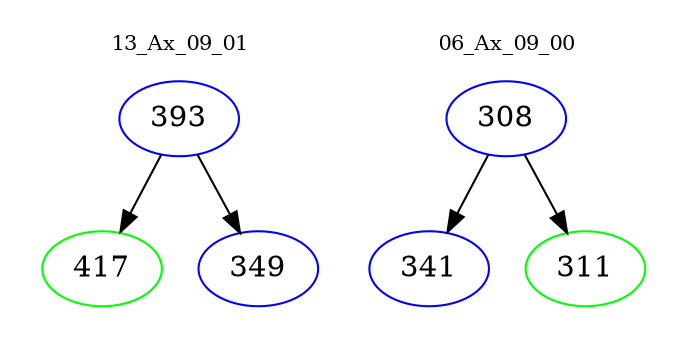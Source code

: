 digraph{
subgraph cluster_0 {
color = white
label = "13_Ax_09_01";
fontsize=10;
T0_393 [label="393", color="blue"]
T0_393 -> T0_417 [color="black"]
T0_417 [label="417", color="green"]
T0_393 -> T0_349 [color="black"]
T0_349 [label="349", color="blue"]
}
subgraph cluster_1 {
color = white
label = "06_Ax_09_00";
fontsize=10;
T1_308 [label="308", color="blue"]
T1_308 -> T1_341 [color="black"]
T1_341 [label="341", color="blue"]
T1_308 -> T1_311 [color="black"]
T1_311 [label="311", color="green"]
}
}
